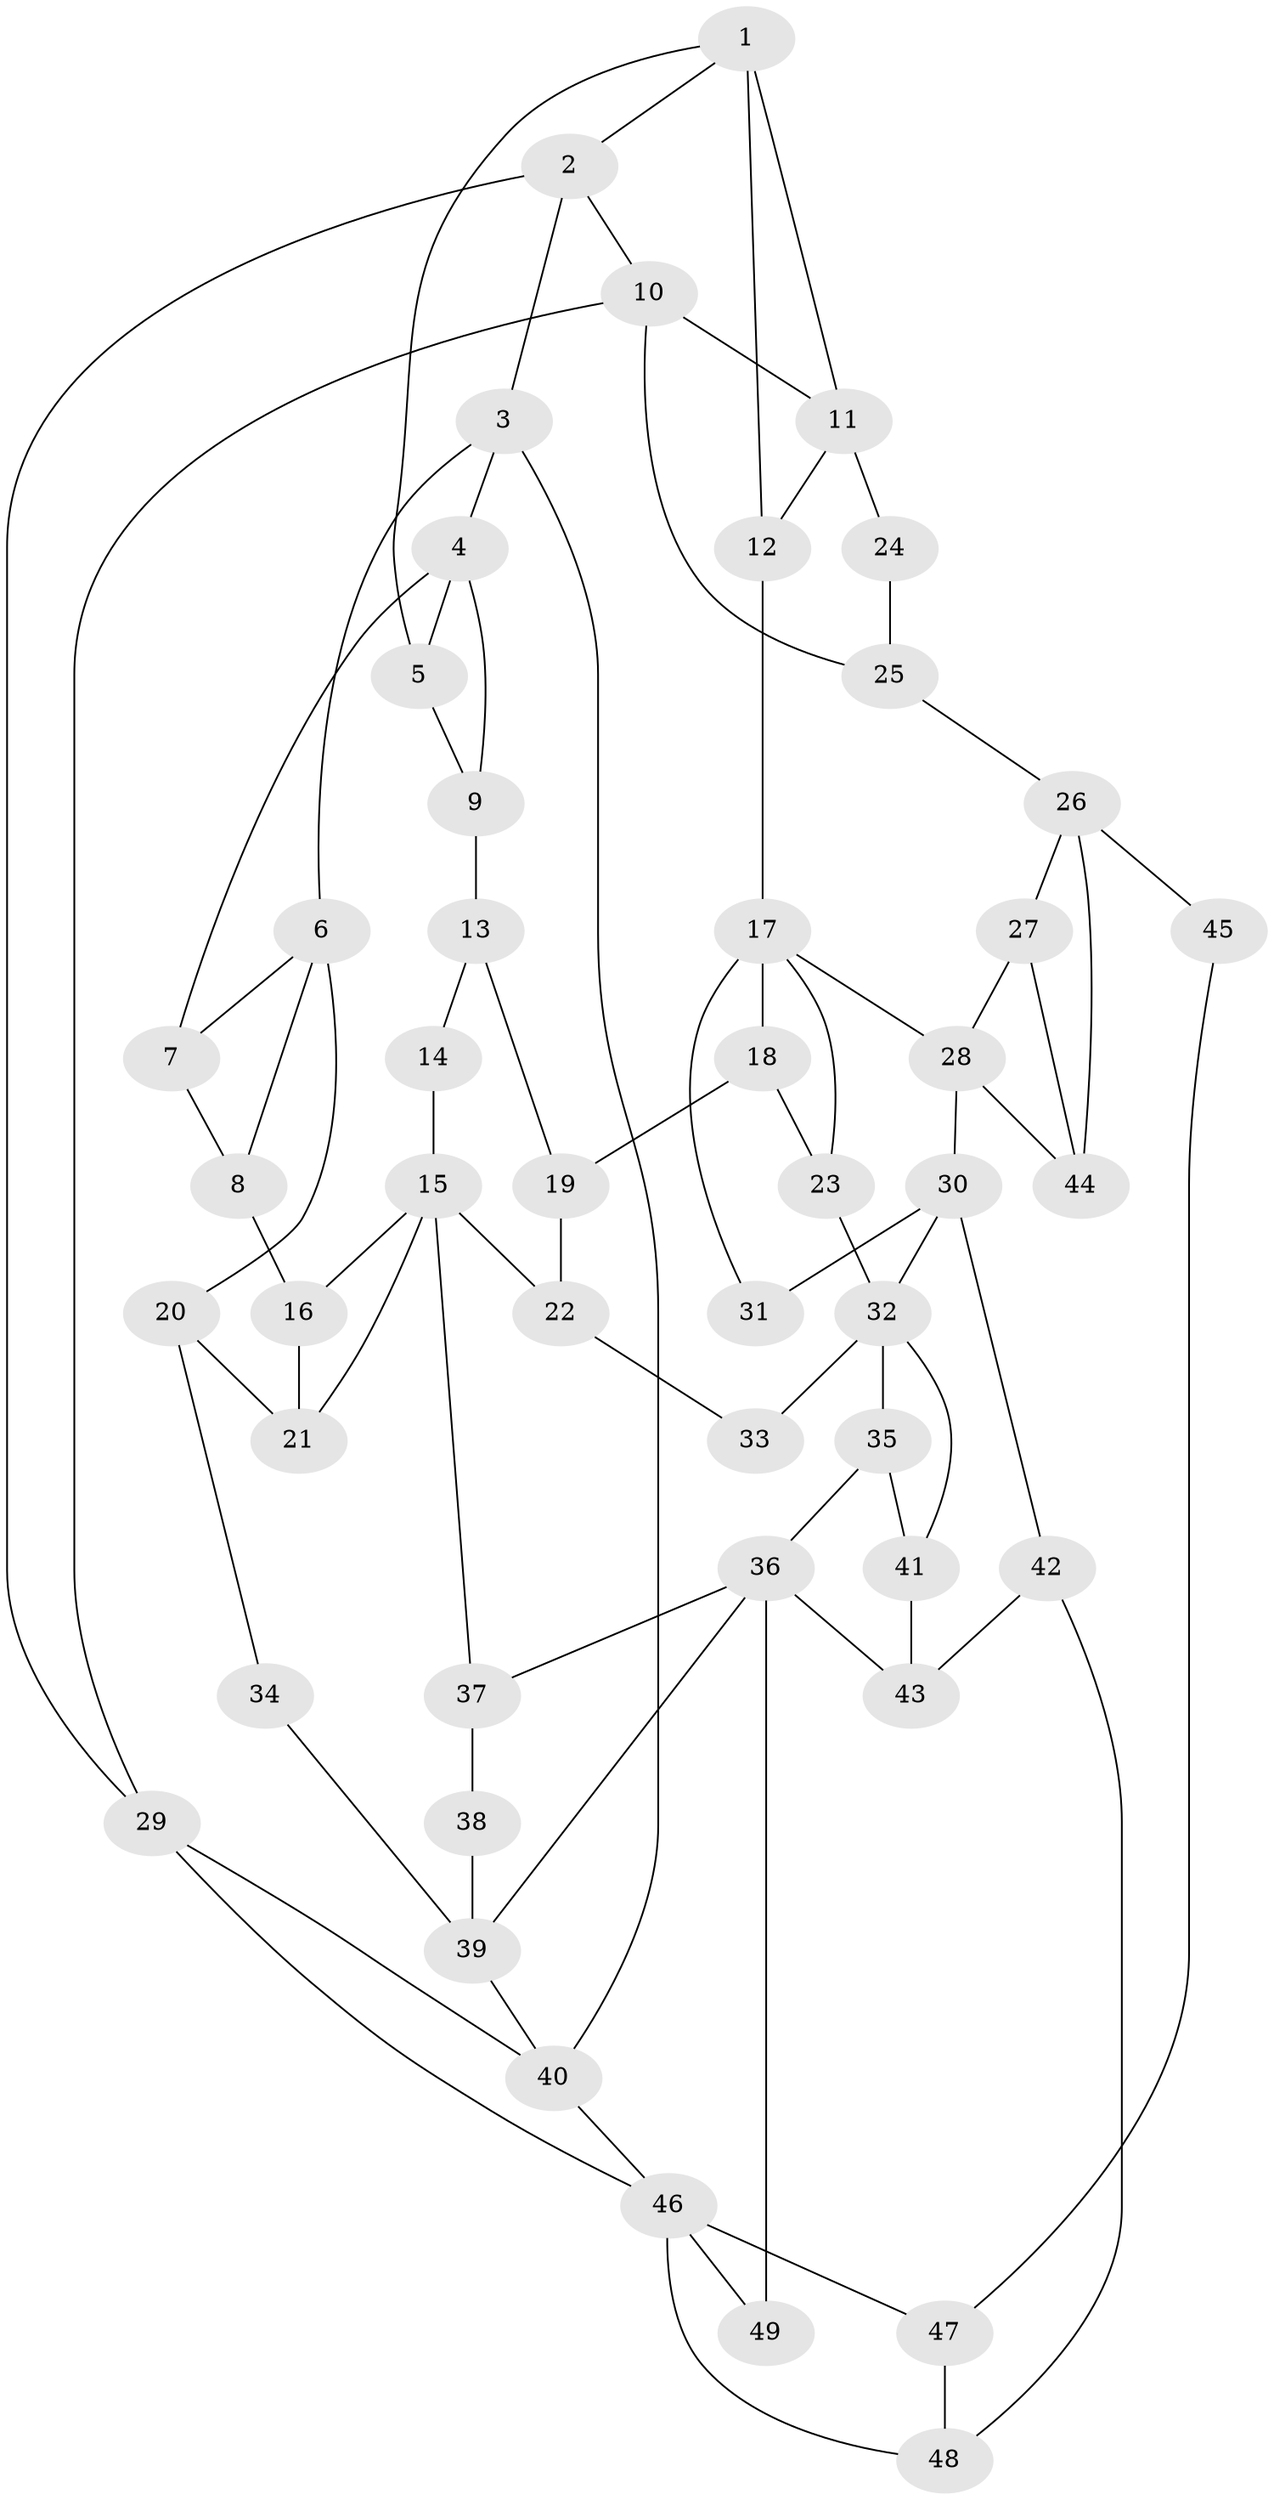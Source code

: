 // original degree distribution, {3: 0.030612244897959183, 5: 0.5204081632653061, 4: 0.22448979591836735, 6: 0.22448979591836735}
// Generated by graph-tools (version 1.1) at 2025/38/03/09/25 02:38:53]
// undirected, 49 vertices, 81 edges
graph export_dot {
graph [start="1"]
  node [color=gray90,style=filled];
  1;
  2;
  3;
  4;
  5;
  6;
  7;
  8;
  9;
  10;
  11;
  12;
  13;
  14;
  15;
  16;
  17;
  18;
  19;
  20;
  21;
  22;
  23;
  24;
  25;
  26;
  27;
  28;
  29;
  30;
  31;
  32;
  33;
  34;
  35;
  36;
  37;
  38;
  39;
  40;
  41;
  42;
  43;
  44;
  45;
  46;
  47;
  48;
  49;
  1 -- 2 [weight=1.0];
  1 -- 5 [weight=1.0];
  1 -- 11 [weight=1.0];
  1 -- 12 [weight=2.0];
  2 -- 3 [weight=1.0];
  2 -- 10 [weight=1.0];
  2 -- 29 [weight=1.0];
  3 -- 4 [weight=1.0];
  3 -- 6 [weight=1.0];
  3 -- 40 [weight=1.0];
  4 -- 5 [weight=1.0];
  4 -- 7 [weight=1.0];
  4 -- 9 [weight=1.0];
  5 -- 9 [weight=1.0];
  6 -- 7 [weight=1.0];
  6 -- 8 [weight=1.0];
  6 -- 20 [weight=2.0];
  7 -- 8 [weight=1.0];
  8 -- 16 [weight=1.0];
  9 -- 13 [weight=1.0];
  10 -- 11 [weight=2.0];
  10 -- 25 [weight=1.0];
  10 -- 29 [weight=1.0];
  11 -- 12 [weight=1.0];
  11 -- 24 [weight=2.0];
  12 -- 17 [weight=2.0];
  13 -- 14 [weight=1.0];
  13 -- 19 [weight=1.0];
  14 -- 15 [weight=2.0];
  15 -- 16 [weight=1.0];
  15 -- 21 [weight=1.0];
  15 -- 22 [weight=1.0];
  15 -- 37 [weight=1.0];
  16 -- 21 [weight=1.0];
  17 -- 18 [weight=1.0];
  17 -- 23 [weight=1.0];
  17 -- 28 [weight=1.0];
  17 -- 31 [weight=1.0];
  18 -- 19 [weight=1.0];
  18 -- 23 [weight=1.0];
  19 -- 22 [weight=1.0];
  20 -- 21 [weight=1.0];
  20 -- 34 [weight=2.0];
  22 -- 33 [weight=1.0];
  23 -- 32 [weight=1.0];
  24 -- 25 [weight=3.0];
  25 -- 26 [weight=2.0];
  26 -- 27 [weight=1.0];
  26 -- 44 [weight=1.0];
  26 -- 45 [weight=2.0];
  27 -- 28 [weight=1.0];
  27 -- 44 [weight=1.0];
  28 -- 30 [weight=2.0];
  28 -- 44 [weight=1.0];
  29 -- 40 [weight=1.0];
  29 -- 46 [weight=1.0];
  30 -- 31 [weight=2.0];
  30 -- 32 [weight=1.0];
  30 -- 42 [weight=1.0];
  32 -- 33 [weight=2.0];
  32 -- 35 [weight=1.0];
  32 -- 41 [weight=1.0];
  34 -- 39 [weight=2.0];
  35 -- 36 [weight=1.0];
  35 -- 41 [weight=1.0];
  36 -- 37 [weight=1.0];
  36 -- 39 [weight=1.0];
  36 -- 43 [weight=1.0];
  36 -- 49 [weight=2.0];
  37 -- 38 [weight=1.0];
  38 -- 39 [weight=2.0];
  39 -- 40 [weight=1.0];
  40 -- 46 [weight=1.0];
  41 -- 43 [weight=1.0];
  42 -- 43 [weight=1.0];
  42 -- 48 [weight=1.0];
  45 -- 47 [weight=1.0];
  46 -- 47 [weight=1.0];
  46 -- 48 [weight=1.0];
  46 -- 49 [weight=2.0];
  47 -- 48 [weight=1.0];
}
